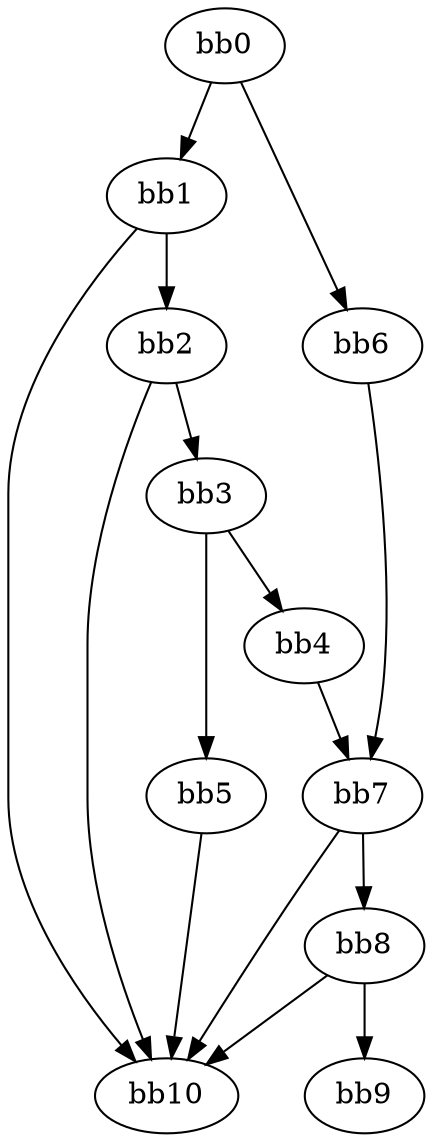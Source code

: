 digraph {
    0 [ label = "bb0\l" ]
    1 [ label = "bb1\l" ]
    2 [ label = "bb2\l" ]
    3 [ label = "bb3\l" ]
    4 [ label = "bb4\l" ]
    5 [ label = "bb5\l" ]
    6 [ label = "bb6\l" ]
    7 [ label = "bb7\l" ]
    8 [ label = "bb8\l" ]
    9 [ label = "bb9\l" ]
    10 [ label = "bb10\l" ]
    0 -> 1 [ ]
    0 -> 6 [ ]
    1 -> 2 [ ]
    1 -> 10 [ ]
    2 -> 3 [ ]
    2 -> 10 [ ]
    3 -> 4 [ ]
    3 -> 5 [ ]
    4 -> 7 [ ]
    5 -> 10 [ ]
    6 -> 7 [ ]
    7 -> 8 [ ]
    7 -> 10 [ ]
    8 -> 9 [ ]
    8 -> 10 [ ]
}

